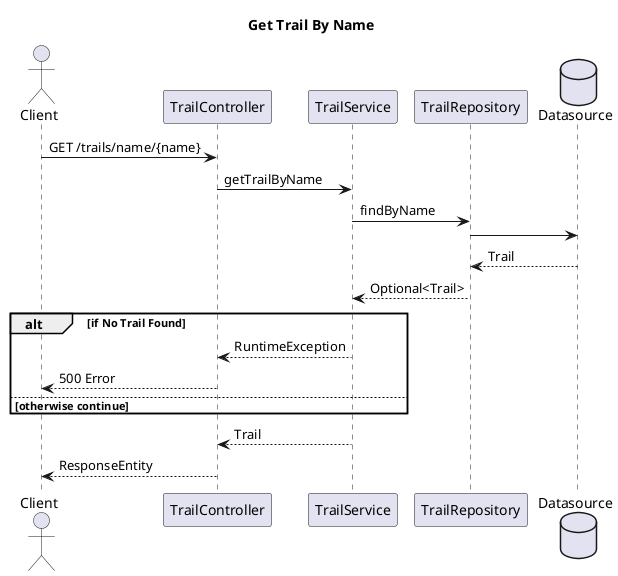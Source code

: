 @startuml
title Get Trail By Name

actor Client
participant TrailController
participant TrailService
participant TrailRepository
database Datasource

Client -> TrailController: GET /trails/name/{name}

TrailController -> TrailService: getTrailByName

TrailService -> TrailRepository: findByName

TrailRepository -> Datasource
Datasource --> TrailRepository: Trail

TrailRepository --> TrailService: Optional<Trail>

alt if No Trail Found
TrailService --> TrailController: RuntimeException
TrailController --> Client: 500 Error
else otherwise continue
end

TrailService --> TrailController: Trail

TrailController --> Client: ResponseEntity

@enduml